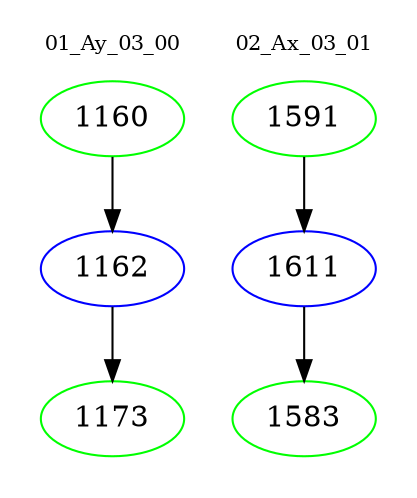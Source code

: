 digraph{
subgraph cluster_0 {
color = white
label = "01_Ay_03_00";
fontsize=10;
T0_1160 [label="1160", color="green"]
T0_1160 -> T0_1162 [color="black"]
T0_1162 [label="1162", color="blue"]
T0_1162 -> T0_1173 [color="black"]
T0_1173 [label="1173", color="green"]
}
subgraph cluster_1 {
color = white
label = "02_Ax_03_01";
fontsize=10;
T1_1591 [label="1591", color="green"]
T1_1591 -> T1_1611 [color="black"]
T1_1611 [label="1611", color="blue"]
T1_1611 -> T1_1583 [color="black"]
T1_1583 [label="1583", color="green"]
}
}
